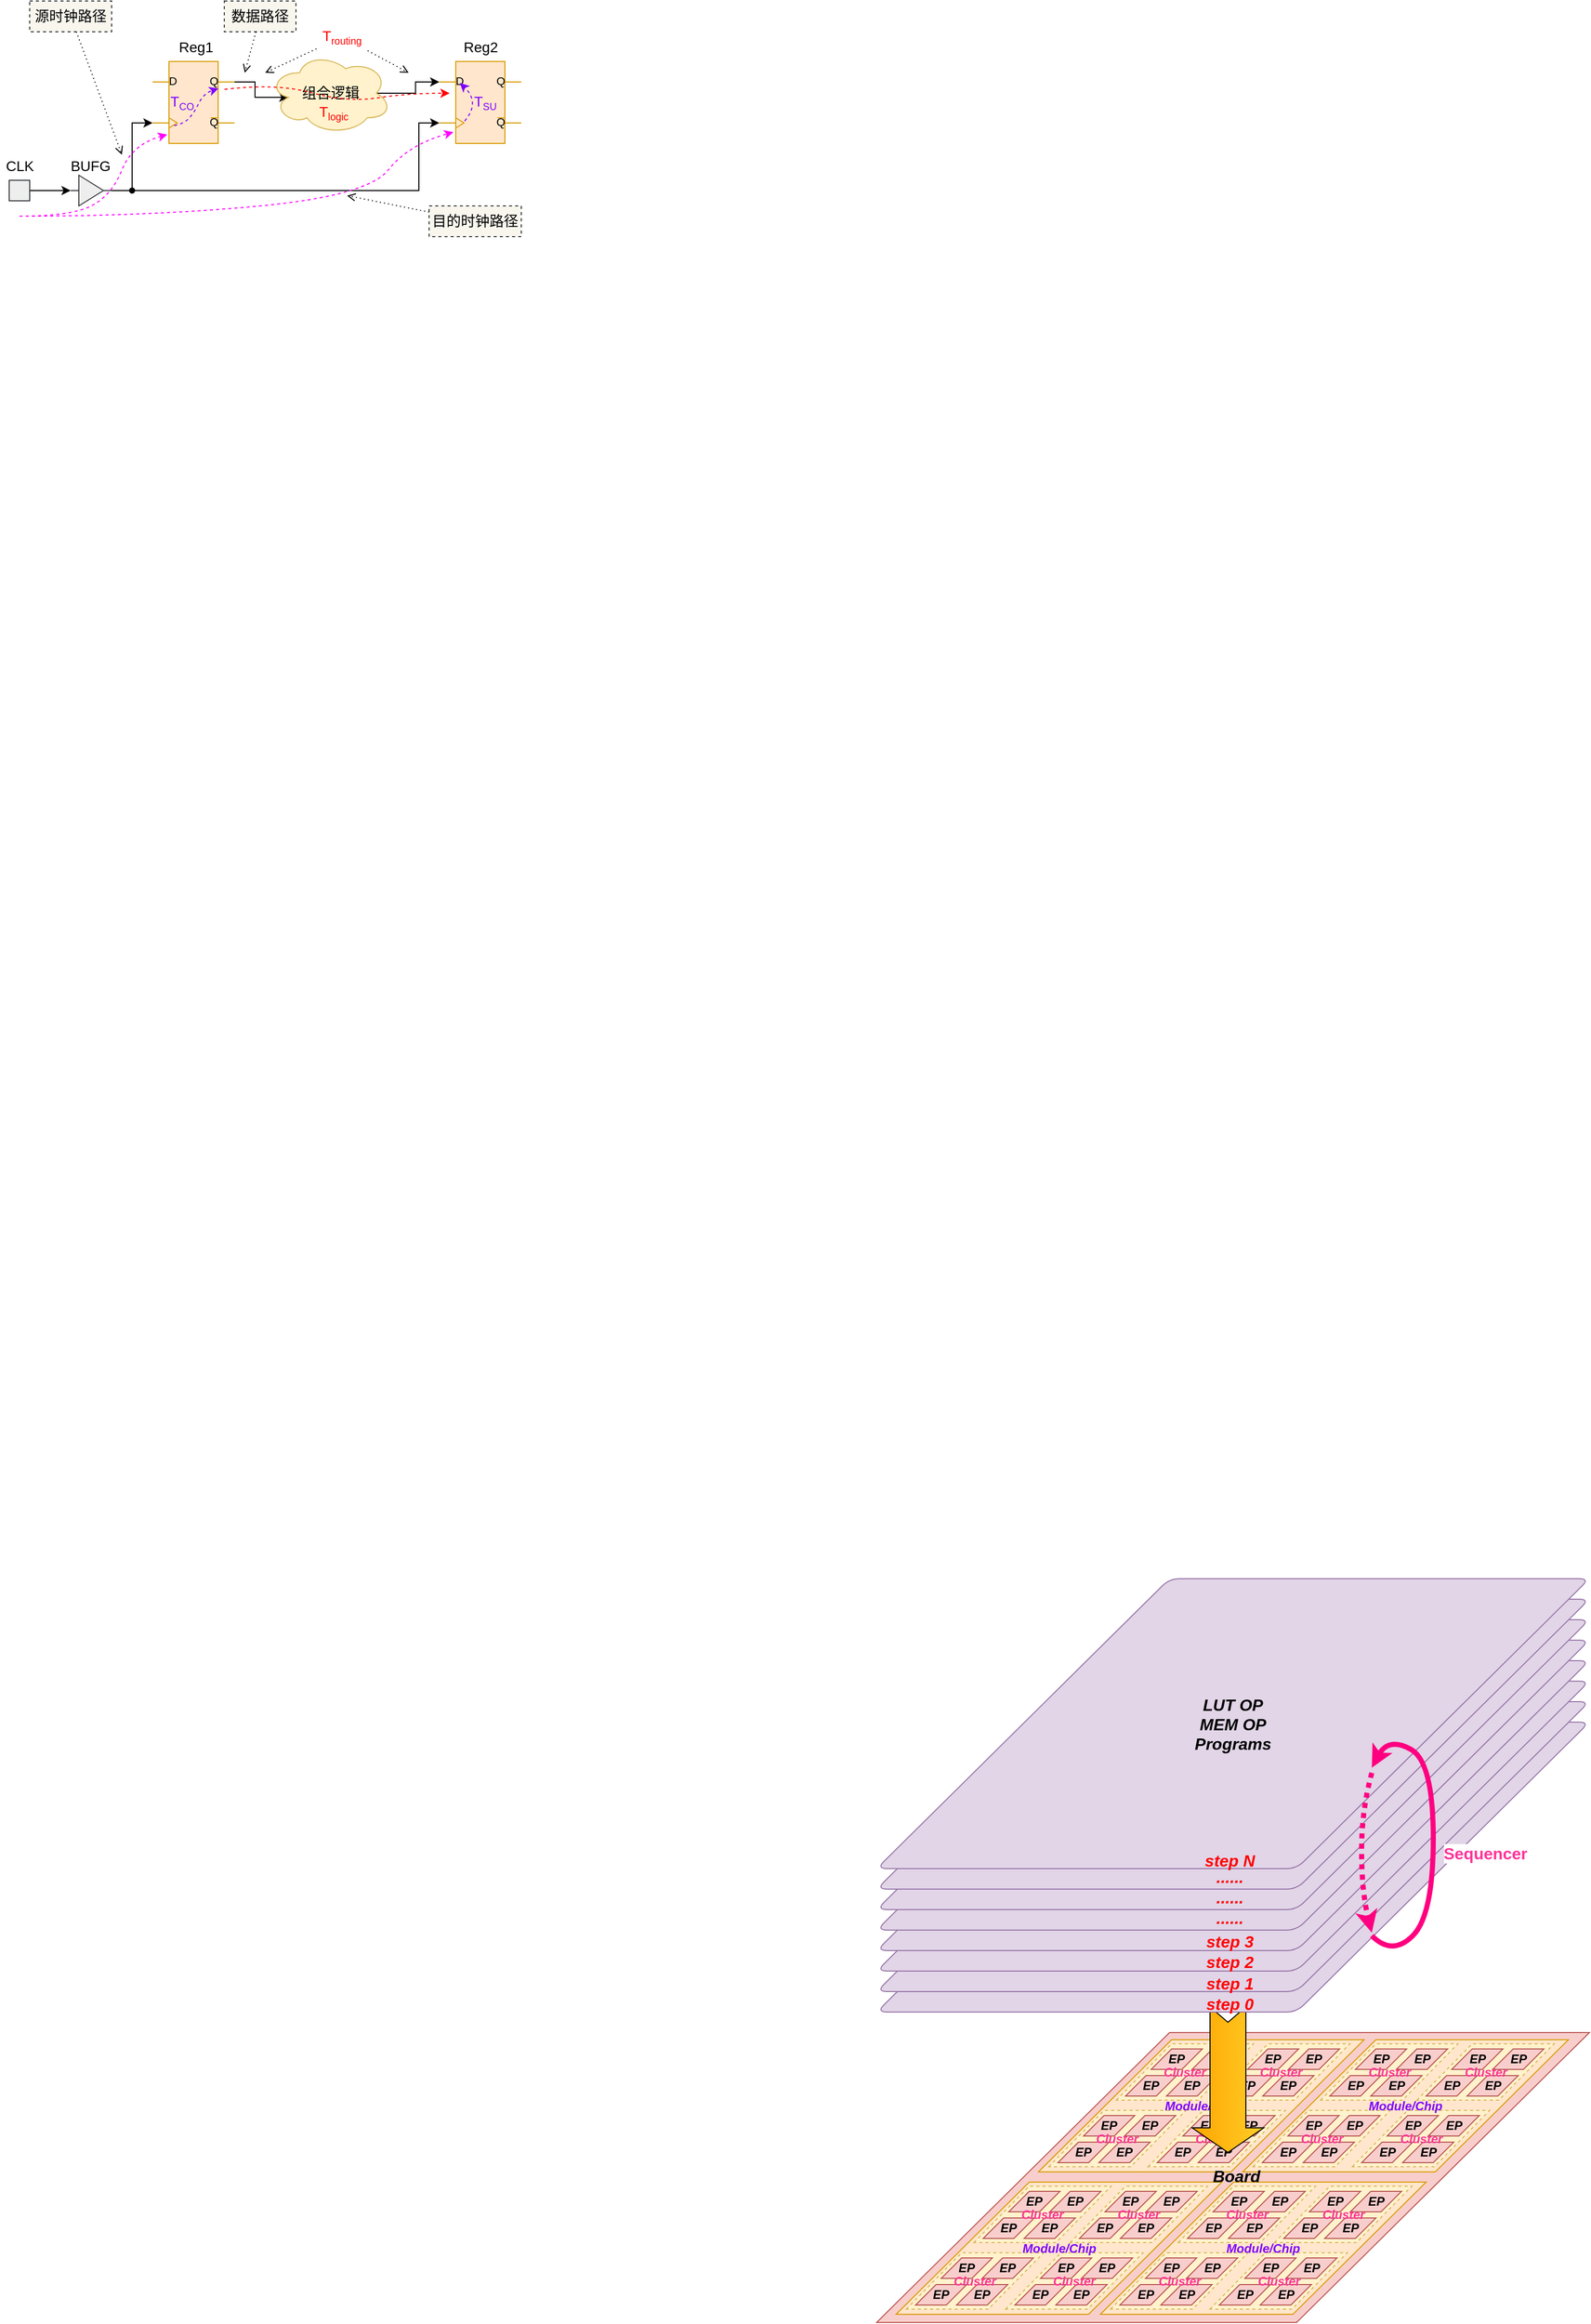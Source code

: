 <mxfile version="26.0.4">
  <diagram name="第 1 页" id="NdwO-PjVr4u8dc_HQCVw">
    <mxGraphModel dx="2049" dy="1054" grid="1" gridSize="10" guides="1" tooltips="1" connect="1" arrows="1" fold="1" page="1" pageScale="1" pageWidth="827" pageHeight="1169" math="0" shadow="0">
      <root>
        <mxCell id="0" />
        <mxCell id="1" parent="0" />
        <mxCell id="xHx1Y8iEAs8C1QgyahWZ-1" style="edgeStyle=orthogonalEdgeStyle;rounded=0;orthogonalLoop=1;jettySize=auto;html=1;exitX=1;exitY=0.25;exitDx=0;exitDy=0;exitPerimeter=0;fontSize=18;fontColor=#FF00FF;endArrow=classic;endFill=1;entryX=0.16;entryY=0.55;entryDx=0;entryDy=0;entryPerimeter=0;" parent="1" source="xHx1Y8iEAs8C1QgyahWZ-2" target="xHx1Y8iEAs8C1QgyahWZ-9" edge="1">
          <mxGeometry relative="1" as="geometry">
            <mxPoint x="306.5" y="119" as="targetPoint" />
          </mxGeometry>
        </mxCell>
        <mxCell id="xHx1Y8iEAs8C1QgyahWZ-2" value="" style="verticalLabelPosition=bottom;shadow=0;dashed=0;align=center;html=1;verticalAlign=top;shape=mxgraph.electrical.logic_gates.d_type_flip-flop;rounded=0;glass=0;sketch=0;fontSize=18;fillColor=#ffe6cc;strokeColor=#d79b00;" parent="1" vertex="1">
          <mxGeometry x="193" y="89" width="80" height="80" as="geometry" />
        </mxCell>
        <mxCell id="xHx1Y8iEAs8C1QgyahWZ-3" value="" style="verticalLabelPosition=bottom;shadow=0;dashed=0;align=center;html=1;verticalAlign=top;shape=mxgraph.electrical.logic_gates.d_type_flip-flop;rounded=0;glass=0;sketch=0;fontSize=18;fillColor=#ffe6cc;strokeColor=#d79b00;" parent="1" vertex="1">
          <mxGeometry x="473" y="89" width="80" height="80" as="geometry" />
        </mxCell>
        <mxCell id="xHx1Y8iEAs8C1QgyahWZ-4" style="edgeStyle=orthogonalEdgeStyle;rounded=0;orthogonalLoop=1;jettySize=auto;html=1;exitDx=0;exitDy=0;entryX=0;entryY=0.75;entryDx=0;entryDy=0;entryPerimeter=0;fontSize=18;fontColor=#FF00FF;endArrow=classic;endFill=1;startArrow=none;" parent="1" source="xHx1Y8iEAs8C1QgyahWZ-11" target="xHx1Y8iEAs8C1QgyahWZ-2" edge="1">
          <mxGeometry relative="1" as="geometry" />
        </mxCell>
        <mxCell id="xHx1Y8iEAs8C1QgyahWZ-5" value="" style="verticalLabelPosition=bottom;shadow=0;dashed=0;align=center;html=1;verticalAlign=top;shape=mxgraph.electrical.logic_gates.buffer2;rounded=0;glass=0;sketch=0;fontSize=18;fillColor=#eeeeee;strokeColor=#36393d;" parent="1" vertex="1">
          <mxGeometry x="113" y="200" width="40" height="30" as="geometry" />
        </mxCell>
        <mxCell id="xHx1Y8iEAs8C1QgyahWZ-6" style="edgeStyle=orthogonalEdgeStyle;rounded=0;orthogonalLoop=1;jettySize=auto;html=1;entryX=0;entryY=0.5;entryDx=0;entryDy=0;fontSize=18;fontColor=#FF00FF;endArrow=classic;endFill=1;" parent="1" source="xHx1Y8iEAs8C1QgyahWZ-7" target="xHx1Y8iEAs8C1QgyahWZ-5" edge="1">
          <mxGeometry relative="1" as="geometry" />
        </mxCell>
        <mxCell id="xHx1Y8iEAs8C1QgyahWZ-7" value="" style="verticalLabelPosition=bottom;verticalAlign=top;html=1;shape=mxgraph.basic.rect;fillColor2=none;strokeWidth=1;size=20;indent=5;rounded=0;shadow=0;glass=0;sketch=0;fontSize=18;fillColor=#eeeeee;strokeColor=#36393d;" parent="1" vertex="1">
          <mxGeometry x="53" y="205" width="20" height="20" as="geometry" />
        </mxCell>
        <mxCell id="xHx1Y8iEAs8C1QgyahWZ-8" style="edgeStyle=orthogonalEdgeStyle;rounded=0;orthogonalLoop=1;jettySize=auto;html=1;entryX=0;entryY=0.25;entryDx=0;entryDy=0;entryPerimeter=0;fontSize=18;fontColor=#FF00FF;endArrow=classic;endFill=1;exitX=0.875;exitY=0.5;exitDx=0;exitDy=0;exitPerimeter=0;" parent="1" source="xHx1Y8iEAs8C1QgyahWZ-9" target="xHx1Y8iEAs8C1QgyahWZ-3" edge="1">
          <mxGeometry relative="1" as="geometry">
            <mxPoint x="413" y="119" as="sourcePoint" />
          </mxGeometry>
        </mxCell>
        <mxCell id="xHx1Y8iEAs8C1QgyahWZ-9" value="组合逻辑" style="ellipse;shape=cloud;whiteSpace=wrap;html=1;rounded=0;shadow=0;glass=0;sketch=0;fontSize=14;fillColor=#fff2cc;strokeColor=#d6b656;" parent="1" vertex="1">
          <mxGeometry x="306.5" y="80" width="120" height="80" as="geometry" />
        </mxCell>
        <mxCell id="xHx1Y8iEAs8C1QgyahWZ-10" style="edgeStyle=orthogonalEdgeStyle;rounded=0;orthogonalLoop=1;jettySize=auto;html=1;entryX=0;entryY=0.75;entryDx=0;entryDy=0;entryPerimeter=0;fontSize=18;fontColor=#FF00FF;endArrow=classic;endFill=1;" parent="1" source="xHx1Y8iEAs8C1QgyahWZ-11" target="xHx1Y8iEAs8C1QgyahWZ-3" edge="1">
          <mxGeometry relative="1" as="geometry">
            <Array as="points">
              <mxPoint x="453" y="215" />
              <mxPoint x="453" y="149" />
            </Array>
          </mxGeometry>
        </mxCell>
        <mxCell id="xHx1Y8iEAs8C1QgyahWZ-11" value="" style="shape=waypoint;sketch=0;fillStyle=solid;size=6;pointerEvents=1;points=[];fillColor=none;resizable=0;rotatable=0;perimeter=centerPerimeter;snapToPoint=1;rounded=0;shadow=0;glass=0;fontSize=18;fontColor=#FF00FF;" parent="1" vertex="1">
          <mxGeometry x="153" y="195" width="40" height="40" as="geometry" />
        </mxCell>
        <mxCell id="xHx1Y8iEAs8C1QgyahWZ-12" value="" style="edgeStyle=orthogonalEdgeStyle;rounded=0;orthogonalLoop=1;jettySize=auto;html=1;exitX=1;exitY=0.5;exitDx=0;exitDy=0;entryDx=0;entryDy=0;entryPerimeter=0;fontSize=18;fontColor=#FF00FF;endArrow=none;endFill=1;" parent="1" source="xHx1Y8iEAs8C1QgyahWZ-5" target="xHx1Y8iEAs8C1QgyahWZ-11" edge="1">
          <mxGeometry relative="1" as="geometry">
            <mxPoint x="113" y="215" as="sourcePoint" />
            <mxPoint x="163" y="149" as="targetPoint" />
          </mxGeometry>
        </mxCell>
        <mxCell id="xHx1Y8iEAs8C1QgyahWZ-13" value="" style="curved=1;endArrow=classic;html=1;rounded=0;fontSize=18;fontColor=#FF00FF;entryX=0.179;entryY=0.892;entryDx=0;entryDy=0;entryPerimeter=0;dashed=1;strokeColor=#FF00FF;" parent="1" target="xHx1Y8iEAs8C1QgyahWZ-2" edge="1">
          <mxGeometry width="50" height="50" relative="1" as="geometry">
            <mxPoint x="63" y="240" as="sourcePoint" />
            <mxPoint x="183" y="140" as="targetPoint" />
            <Array as="points">
              <mxPoint x="113" y="240" />
              <mxPoint x="153" y="220" />
              <mxPoint x="173" y="170" />
            </Array>
          </mxGeometry>
        </mxCell>
        <mxCell id="xHx1Y8iEAs8C1QgyahWZ-14" value="Reg1" style="text;strokeColor=none;fillColor=none;html=1;fontSize=14;fontStyle=0;verticalAlign=middle;align=center;rounded=0;shadow=0;glass=0;sketch=0;fontColor=#000000;" parent="1" vertex="1">
          <mxGeometry x="207" y="60" width="56" height="29" as="geometry" />
        </mxCell>
        <mxCell id="xHx1Y8iEAs8C1QgyahWZ-15" value="Reg2" style="text;strokeColor=none;fillColor=none;html=1;fontSize=14;fontStyle=0;verticalAlign=middle;align=center;rounded=0;shadow=0;glass=0;sketch=0;fontColor=#000000;" parent="1" vertex="1">
          <mxGeometry x="485" y="60" width="56" height="29" as="geometry" />
        </mxCell>
        <mxCell id="xHx1Y8iEAs8C1QgyahWZ-16" value="" style="curved=1;endArrow=classic;html=1;rounded=0;fontSize=18;fontColor=#FF00FF;dashed=1;strokeColor=#FF00FF;entryX=0.171;entryY=0.863;entryDx=0;entryDy=0;entryPerimeter=0;" parent="1" target="xHx1Y8iEAs8C1QgyahWZ-3" edge="1">
          <mxGeometry width="50" height="50" relative="1" as="geometry">
            <mxPoint x="63" y="240" as="sourcePoint" />
            <mxPoint x="463" y="160" as="targetPoint" />
            <Array as="points">
              <mxPoint x="193" y="240" />
              <mxPoint x="403" y="220" />
              <mxPoint x="443" y="170" />
            </Array>
          </mxGeometry>
        </mxCell>
        <mxCell id="xHx1Y8iEAs8C1QgyahWZ-17" value="CLK" style="text;strokeColor=none;fillColor=none;html=1;fontSize=14;fontStyle=0;verticalAlign=middle;align=center;rounded=0;shadow=0;glass=0;sketch=0;fontColor=#000000;" parent="1" vertex="1">
          <mxGeometry x="44" y="176" width="38" height="29" as="geometry" />
        </mxCell>
        <mxCell id="xHx1Y8iEAs8C1QgyahWZ-18" value="BUFG" style="text;strokeColor=none;fillColor=none;html=1;fontSize=14;fontStyle=0;verticalAlign=middle;align=center;rounded=0;shadow=0;glass=0;sketch=0;fontColor=#000000;" parent="1" vertex="1">
          <mxGeometry x="113" y="176" width="38" height="29" as="geometry" />
        </mxCell>
        <mxCell id="xHx1Y8iEAs8C1QgyahWZ-19" value="" style="curved=1;endArrow=classic;html=1;rounded=0;fontSize=18;fontColor=#7F00FF;entryX=0.179;entryY=0.892;entryDx=0;entryDy=0;entryPerimeter=0;dashed=1;strokeColor=#7F00FF;exitX=0.263;exitY=0.783;exitDx=0;exitDy=0;exitPerimeter=0;" parent="1" source="xHx1Y8iEAs8C1QgyahWZ-2" edge="1">
          <mxGeometry width="50" height="50" relative="1" as="geometry">
            <mxPoint x="113" y="195" as="sourcePoint" />
            <mxPoint x="257.32" y="115.36" as="targetPoint" />
            <Array as="points">
              <mxPoint x="223" y="150" />
              <mxPoint x="233" y="140" />
              <mxPoint x="243" y="120" />
            </Array>
          </mxGeometry>
        </mxCell>
        <mxCell id="xHx1Y8iEAs8C1QgyahWZ-20" value="" style="curved=1;endArrow=classic;html=1;rounded=0;fontSize=18;fontColor=#7F00FF;dashed=1;strokeColor=#7F00FF;exitX=0.263;exitY=0.783;exitDx=0;exitDy=0;exitPerimeter=0;entryX=0.25;entryY=0.262;entryDx=0;entryDy=0;entryPerimeter=0;" parent="1" target="xHx1Y8iEAs8C1QgyahWZ-3" edge="1">
          <mxGeometry width="50" height="50" relative="1" as="geometry">
            <mxPoint x="497.72" y="147.14" as="sourcePoint" />
            <mxPoint x="541.0" y="110.86" as="targetPoint" />
            <Array as="points">
              <mxPoint x="513" y="129" />
            </Array>
          </mxGeometry>
        </mxCell>
        <mxCell id="xHx1Y8iEAs8C1QgyahWZ-21" value="T&lt;span style=&quot;font-size: 11.667px;&quot;&gt;&lt;sub&gt;SU&lt;/sub&gt;&lt;/span&gt;" style="text;html=1;strokeColor=none;fillColor=none;align=center;verticalAlign=middle;whiteSpace=wrap;rounded=0;shadow=0;glass=0;sketch=0;fontSize=14;fontColor=#7F00FF;" parent="1" vertex="1">
          <mxGeometry x="503" y="114" width="30" height="30" as="geometry" />
        </mxCell>
        <mxCell id="xHx1Y8iEAs8C1QgyahWZ-22" value="T&lt;span style=&quot;font-size: 11.667px;&quot;&gt;&lt;sub&gt;CO&lt;/sub&gt;&lt;/span&gt;" style="text;html=1;strokeColor=none;fillColor=none;align=center;verticalAlign=middle;whiteSpace=wrap;rounded=0;shadow=0;glass=0;sketch=0;fontSize=14;fontColor=#7F00FF;" parent="1" vertex="1">
          <mxGeometry x="207" y="114" width="30" height="30" as="geometry" />
        </mxCell>
        <mxCell id="xHx1Y8iEAs8C1QgyahWZ-23" value="T&lt;span style=&quot;font-size: 11.667px;&quot;&gt;&lt;sub&gt;routing&lt;/sub&gt;&lt;/span&gt;" style="text;html=1;strokeColor=none;fillColor=none;align=center;verticalAlign=middle;whiteSpace=wrap;rounded=0;shadow=0;glass=0;sketch=0;fontSize=14;fontColor=#FF0000;" parent="1" vertex="1">
          <mxGeometry x="353" y="50" width="50" height="30" as="geometry" />
        </mxCell>
        <mxCell id="xHx1Y8iEAs8C1QgyahWZ-24" value="" style="curved=1;endArrow=classic;html=1;rounded=0;fontSize=18;fontColor=#7F00FF;dashed=1;strokeColor=#FF0000;exitX=0.263;exitY=0.783;exitDx=0;exitDy=0;exitPerimeter=0;" parent="1" edge="1">
          <mxGeometry width="50" height="50" relative="1" as="geometry">
            <mxPoint x="263.22" y="116.28" as="sourcePoint" />
            <mxPoint x="483" y="120" as="targetPoint" />
            <Array as="points">
              <mxPoint x="313" y="110" />
              <mxPoint x="383" y="129" />
              <mxPoint x="443" y="120" />
            </Array>
          </mxGeometry>
        </mxCell>
        <mxCell id="xHx1Y8iEAs8C1QgyahWZ-25" value="T&lt;span style=&quot;font-size: 11.667px;&quot;&gt;&lt;sub&gt;logic&lt;/sub&gt;&lt;/span&gt;" style="text;html=1;strokeColor=none;fillColor=none;align=center;verticalAlign=middle;whiteSpace=wrap;rounded=0;shadow=0;glass=0;sketch=0;fontSize=14;fontColor=#FF0000;" parent="1" vertex="1">
          <mxGeometry x="350" y="124" width="40" height="30" as="geometry" />
        </mxCell>
        <mxCell id="xHx1Y8iEAs8C1QgyahWZ-26" value="" style="endArrow=open;dashed=1;html=1;dashPattern=1 3;strokeWidth=1;rounded=0;strokeColor=#000000;fontSize=14;fontColor=#FF0000;endFill=0;" parent="1" source="xHx1Y8iEAs8C1QgyahWZ-23" edge="1">
          <mxGeometry width="50" height="50" relative="1" as="geometry">
            <mxPoint x="343" y="70" as="sourcePoint" />
            <mxPoint x="303" y="100" as="targetPoint" />
          </mxGeometry>
        </mxCell>
        <mxCell id="xHx1Y8iEAs8C1QgyahWZ-27" value="" style="endArrow=open;dashed=1;html=1;dashPattern=1 3;strokeWidth=1;rounded=0;strokeColor=#000000;fontSize=14;fontColor=#FF0000;endFill=0;" parent="1" source="xHx1Y8iEAs8C1QgyahWZ-23" edge="1">
          <mxGeometry width="50" height="50" relative="1" as="geometry">
            <mxPoint x="353" y="88.462" as="sourcePoint" />
            <mxPoint x="443" y="100" as="targetPoint" />
          </mxGeometry>
        </mxCell>
        <mxCell id="xHx1Y8iEAs8C1QgyahWZ-28" value="源时钟路径" style="text;html=1;strokeColor=#36393d;fillColor=#f9f7ed;align=center;verticalAlign=middle;whiteSpace=wrap;rounded=0;shadow=0;glass=0;sketch=0;fontSize=14;dashed=1;" parent="1" vertex="1">
          <mxGeometry x="73" y="30" width="80" height="30" as="geometry" />
        </mxCell>
        <mxCell id="xHx1Y8iEAs8C1QgyahWZ-29" value="" style="endArrow=open;dashed=1;html=1;dashPattern=1 3;strokeWidth=1;rounded=0;strokeColor=#000000;fontSize=14;fontColor=#FF0000;endFill=0;" parent="1" source="xHx1Y8iEAs8C1QgyahWZ-28" edge="1">
          <mxGeometry width="50" height="50" relative="1" as="geometry">
            <mxPoint x="363" y="86.667" as="sourcePoint" />
            <mxPoint x="163" y="180" as="targetPoint" />
          </mxGeometry>
        </mxCell>
        <mxCell id="xHx1Y8iEAs8C1QgyahWZ-30" value="目的时钟路径" style="text;html=1;strokeColor=#36393d;fillColor=#f9f7ed;align=center;verticalAlign=middle;whiteSpace=wrap;rounded=0;shadow=0;glass=0;sketch=0;fontSize=14;dashed=1;" parent="1" vertex="1">
          <mxGeometry x="463" y="230" width="90" height="30" as="geometry" />
        </mxCell>
        <mxCell id="xHx1Y8iEAs8C1QgyahWZ-31" value="" style="endArrow=open;dashed=1;html=1;dashPattern=1 3;strokeWidth=1;rounded=0;strokeColor=#000000;fontSize=14;fontColor=#FF0000;endFill=0;" parent="1" source="xHx1Y8iEAs8C1QgyahWZ-30" edge="1">
          <mxGeometry width="50" height="50" relative="1" as="geometry">
            <mxPoint x="128.556" y="70" as="sourcePoint" />
            <mxPoint x="383" y="220" as="targetPoint" />
          </mxGeometry>
        </mxCell>
        <mxCell id="xHx1Y8iEAs8C1QgyahWZ-32" value="数据路径" style="text;html=1;strokeColor=#36393d;fillColor=#f9f7ed;align=center;verticalAlign=middle;whiteSpace=wrap;rounded=0;shadow=0;glass=0;sketch=0;fontSize=14;dashed=1;" parent="1" vertex="1">
          <mxGeometry x="263" y="30" width="70" height="30" as="geometry" />
        </mxCell>
        <mxCell id="xHx1Y8iEAs8C1QgyahWZ-33" value="" style="endArrow=open;dashed=1;html=1;dashPattern=1 3;strokeWidth=1;rounded=0;strokeColor=#000000;fontSize=14;fontColor=#FF0000;endFill=0;" parent="1" source="xHx1Y8iEAs8C1QgyahWZ-32" edge="1">
          <mxGeometry width="50" height="50" relative="1" as="geometry">
            <mxPoint x="28.556" y="-140" as="sourcePoint" />
            <mxPoint x="283" y="100" as="targetPoint" />
          </mxGeometry>
        </mxCell>
        <mxCell id="kl7D4zKRjQgSg6mhriq4-1" value="" style="shape=parallelogram;perimeter=parallelogramPerimeter;whiteSpace=wrap;html=1;fixedSize=1;rounded=0;shadow=0;glass=0;sketch=0;strokeColor=#b85450;fontSize=12;fillColor=#f8cecc;size=286;fontStyle=3" vertex="1" parent="1">
          <mxGeometry x="900" y="2013" width="696" height="283" as="geometry" />
        </mxCell>
        <mxCell id="kl7D4zKRjQgSg6mhriq4-2" value="" style="shape=parallelogram;perimeter=parallelogramPerimeter;whiteSpace=wrap;html=1;fixedSize=1;rounded=0;shadow=0;glass=0;sketch=0;strokeColor=#d79b00;fontSize=12;fillColor=#ffe6cc;size=130.0;fontStyle=3" vertex="1" parent="1">
          <mxGeometry x="1058" y="2020" width="318" height="129" as="geometry" />
        </mxCell>
        <mxCell id="kl7D4zKRjQgSg6mhriq4-3" value="" style="shape=parallelogram;perimeter=parallelogramPerimeter;whiteSpace=wrap;html=1;fixedSize=1;rounded=0;shadow=0;glass=0;sketch=0;strokeColor=#d6b656;fontSize=12;fillColor=#fff2cc;size=54;fontStyle=3;dashed=1;" vertex="1" parent="1">
          <mxGeometry x="1134" y="2024" width="134" height="55" as="geometry" />
        </mxCell>
        <mxCell id="kl7D4zKRjQgSg6mhriq4-4" value="EP" style="shape=parallelogram;perimeter=parallelogramPerimeter;whiteSpace=wrap;html=1;fixedSize=1;rounded=0;shadow=0;glass=0;sketch=0;strokeColor=#b85450;fontSize=12;fillColor=#f8cecc;size=20;fontStyle=3" vertex="1" parent="1">
          <mxGeometry x="1168" y="2029" width="50" height="20" as="geometry" />
        </mxCell>
        <mxCell id="kl7D4zKRjQgSg6mhriq4-5" value="EP" style="shape=parallelogram;perimeter=parallelogramPerimeter;whiteSpace=wrap;html=1;fixedSize=1;rounded=0;shadow=0;glass=0;sketch=0;strokeColor=#b85450;fontSize=12;fillColor=#f8cecc;size=20;fontStyle=3" vertex="1" parent="1">
          <mxGeometry x="1208" y="2029" width="50" height="20" as="geometry" />
        </mxCell>
        <mxCell id="kl7D4zKRjQgSg6mhriq4-6" value="EP" style="shape=parallelogram;perimeter=parallelogramPerimeter;whiteSpace=wrap;html=1;fixedSize=1;rounded=0;shadow=0;glass=0;sketch=0;strokeColor=#b85450;fontSize=12;fillColor=#f8cecc;size=20;fontStyle=3" vertex="1" parent="1">
          <mxGeometry x="1183" y="2055" width="50" height="20" as="geometry" />
        </mxCell>
        <mxCell id="kl7D4zKRjQgSg6mhriq4-7" value="EP" style="shape=parallelogram;perimeter=parallelogramPerimeter;whiteSpace=wrap;html=1;fixedSize=1;rounded=0;shadow=0;glass=0;sketch=0;strokeColor=#b85450;fontSize=12;fillColor=#f8cecc;size=20;fontStyle=3" vertex="1" parent="1">
          <mxGeometry x="1143" y="2055" width="50" height="20" as="geometry" />
        </mxCell>
        <mxCell id="kl7D4zKRjQgSg6mhriq4-8" value="Cluster" style="text;html=1;strokeColor=none;fillColor=none;align=center;verticalAlign=middle;whiteSpace=wrap;rounded=0;shadow=0;glass=0;sketch=0;fontSize=12;fontColor=#FF3399;fontStyle=3" vertex="1" parent="1">
          <mxGeometry x="1171" y="2036.5" width="60" height="30" as="geometry" />
        </mxCell>
        <mxCell id="kl7D4zKRjQgSg6mhriq4-9" value="" style="shape=parallelogram;perimeter=parallelogramPerimeter;whiteSpace=wrap;html=1;fixedSize=1;rounded=0;shadow=0;glass=0;sketch=0;strokeColor=#d6b656;fontSize=12;fillColor=#fff2cc;size=54;fontStyle=3;dashed=1;" vertex="1" parent="1">
          <mxGeometry x="1228" y="2024" width="134" height="55" as="geometry" />
        </mxCell>
        <mxCell id="kl7D4zKRjQgSg6mhriq4-10" value="EP" style="shape=parallelogram;perimeter=parallelogramPerimeter;whiteSpace=wrap;html=1;fixedSize=1;rounded=0;shadow=0;glass=0;sketch=0;strokeColor=#b85450;fontSize=12;fillColor=#f8cecc;size=20;fontStyle=3" vertex="1" parent="1">
          <mxGeometry x="1262" y="2029" width="50" height="20" as="geometry" />
        </mxCell>
        <mxCell id="kl7D4zKRjQgSg6mhriq4-11" value="EP" style="shape=parallelogram;perimeter=parallelogramPerimeter;whiteSpace=wrap;html=1;fixedSize=1;rounded=0;shadow=0;glass=0;sketch=0;strokeColor=#b85450;fontSize=12;fillColor=#f8cecc;size=20;fontStyle=3" vertex="1" parent="1">
          <mxGeometry x="1302" y="2029" width="50" height="20" as="geometry" />
        </mxCell>
        <mxCell id="kl7D4zKRjQgSg6mhriq4-12" value="EP" style="shape=parallelogram;perimeter=parallelogramPerimeter;whiteSpace=wrap;html=1;fixedSize=1;rounded=0;shadow=0;glass=0;sketch=0;strokeColor=#b85450;fontSize=12;fillColor=#f8cecc;size=20;fontStyle=3" vertex="1" parent="1">
          <mxGeometry x="1277" y="2055" width="50" height="20" as="geometry" />
        </mxCell>
        <mxCell id="kl7D4zKRjQgSg6mhriq4-13" value="EP" style="shape=parallelogram;perimeter=parallelogramPerimeter;whiteSpace=wrap;html=1;fixedSize=1;rounded=0;shadow=0;glass=0;sketch=0;strokeColor=#b85450;fontSize=12;fillColor=#f8cecc;size=20;fontStyle=3" vertex="1" parent="1">
          <mxGeometry x="1237" y="2055" width="50" height="20" as="geometry" />
        </mxCell>
        <mxCell id="kl7D4zKRjQgSg6mhriq4-14" value="Cluster" style="text;html=1;strokeColor=none;fillColor=none;align=center;verticalAlign=middle;whiteSpace=wrap;rounded=0;shadow=0;glass=0;sketch=0;fontSize=12;fontColor=#FF3399;fontStyle=3" vertex="1" parent="1">
          <mxGeometry x="1265" y="2036.5" width="60" height="30" as="geometry" />
        </mxCell>
        <mxCell id="kl7D4zKRjQgSg6mhriq4-15" value="" style="shape=parallelogram;perimeter=parallelogramPerimeter;whiteSpace=wrap;html=1;fixedSize=1;rounded=0;shadow=0;glass=0;sketch=0;strokeColor=#d6b656;fontSize=12;fillColor=#fff2cc;size=54;fontStyle=3;dashed=1;" vertex="1" parent="1">
          <mxGeometry x="1068" y="2089" width="134" height="55" as="geometry" />
        </mxCell>
        <mxCell id="kl7D4zKRjQgSg6mhriq4-16" value="EP" style="shape=parallelogram;perimeter=parallelogramPerimeter;whiteSpace=wrap;html=1;fixedSize=1;rounded=0;shadow=0;glass=0;sketch=0;strokeColor=#b85450;fontSize=12;fillColor=#f8cecc;size=20;fontStyle=3" vertex="1" parent="1">
          <mxGeometry x="1102" y="2094" width="50" height="20" as="geometry" />
        </mxCell>
        <mxCell id="kl7D4zKRjQgSg6mhriq4-17" value="EP" style="shape=parallelogram;perimeter=parallelogramPerimeter;whiteSpace=wrap;html=1;fixedSize=1;rounded=0;shadow=0;glass=0;sketch=0;strokeColor=#b85450;fontSize=12;fillColor=#f8cecc;size=20;fontStyle=3" vertex="1" parent="1">
          <mxGeometry x="1142" y="2094" width="50" height="20" as="geometry" />
        </mxCell>
        <mxCell id="kl7D4zKRjQgSg6mhriq4-18" value="EP" style="shape=parallelogram;perimeter=parallelogramPerimeter;whiteSpace=wrap;html=1;fixedSize=1;rounded=0;shadow=0;glass=0;sketch=0;strokeColor=#b85450;fontSize=12;fillColor=#f8cecc;size=20;fontStyle=3" vertex="1" parent="1">
          <mxGeometry x="1117" y="2120" width="50" height="20" as="geometry" />
        </mxCell>
        <mxCell id="kl7D4zKRjQgSg6mhriq4-19" value="EP" style="shape=parallelogram;perimeter=parallelogramPerimeter;whiteSpace=wrap;html=1;fixedSize=1;rounded=0;shadow=0;glass=0;sketch=0;strokeColor=#b85450;fontSize=12;fillColor=#f8cecc;size=20;fontStyle=3" vertex="1" parent="1">
          <mxGeometry x="1077" y="2120" width="50" height="20" as="geometry" />
        </mxCell>
        <mxCell id="kl7D4zKRjQgSg6mhriq4-20" value="Cluster" style="text;html=1;strokeColor=none;fillColor=none;align=center;verticalAlign=middle;whiteSpace=wrap;rounded=0;shadow=0;glass=0;sketch=0;fontSize=12;fontColor=#FF3399;fontStyle=3" vertex="1" parent="1">
          <mxGeometry x="1105" y="2101.5" width="60" height="30" as="geometry" />
        </mxCell>
        <mxCell id="kl7D4zKRjQgSg6mhriq4-21" value="" style="shape=parallelogram;perimeter=parallelogramPerimeter;whiteSpace=wrap;html=1;fixedSize=1;rounded=0;shadow=0;glass=0;sketch=0;strokeColor=#d6b656;fontSize=12;fillColor=#fff2cc;size=54;fontStyle=3;dashed=1;" vertex="1" parent="1">
          <mxGeometry x="1165" y="2089" width="134" height="55" as="geometry" />
        </mxCell>
        <mxCell id="kl7D4zKRjQgSg6mhriq4-22" value="EP" style="shape=parallelogram;perimeter=parallelogramPerimeter;whiteSpace=wrap;html=1;fixedSize=1;rounded=0;shadow=0;glass=0;sketch=0;strokeColor=#b85450;fontSize=12;fillColor=#f8cecc;size=20;fontStyle=3" vertex="1" parent="1">
          <mxGeometry x="1199" y="2094" width="50" height="20" as="geometry" />
        </mxCell>
        <mxCell id="kl7D4zKRjQgSg6mhriq4-23" value="EP" style="shape=parallelogram;perimeter=parallelogramPerimeter;whiteSpace=wrap;html=1;fixedSize=1;rounded=0;shadow=0;glass=0;sketch=0;strokeColor=#b85450;fontSize=12;fillColor=#f8cecc;size=20;fontStyle=3" vertex="1" parent="1">
          <mxGeometry x="1239" y="2094" width="50" height="20" as="geometry" />
        </mxCell>
        <mxCell id="kl7D4zKRjQgSg6mhriq4-24" value="EP" style="shape=parallelogram;perimeter=parallelogramPerimeter;whiteSpace=wrap;html=1;fixedSize=1;rounded=0;shadow=0;glass=0;sketch=0;strokeColor=#b85450;fontSize=12;fillColor=#f8cecc;size=20;fontStyle=3" vertex="1" parent="1">
          <mxGeometry x="1214" y="2120" width="50" height="20" as="geometry" />
        </mxCell>
        <mxCell id="kl7D4zKRjQgSg6mhriq4-25" value="EP" style="shape=parallelogram;perimeter=parallelogramPerimeter;whiteSpace=wrap;html=1;fixedSize=1;rounded=0;shadow=0;glass=0;sketch=0;strokeColor=#b85450;fontSize=12;fillColor=#f8cecc;size=20;fontStyle=3" vertex="1" parent="1">
          <mxGeometry x="1174" y="2120" width="50" height="20" as="geometry" />
        </mxCell>
        <mxCell id="kl7D4zKRjQgSg6mhriq4-26" value="Cluster" style="text;html=1;strokeColor=none;fillColor=none;align=center;verticalAlign=middle;whiteSpace=wrap;rounded=0;shadow=0;glass=0;sketch=0;fontSize=12;fontColor=#FF3399;fontStyle=3" vertex="1" parent="1">
          <mxGeometry x="1202" y="2101.5" width="60" height="30" as="geometry" />
        </mxCell>
        <mxCell id="kl7D4zKRjQgSg6mhriq4-27" value="Module/Chip" style="text;html=1;strokeColor=none;fillColor=none;align=center;verticalAlign=middle;whiteSpace=wrap;rounded=0;shadow=0;glass=0;sketch=0;fontSize=12;fontColor=#7F00FF;fontStyle=3" vertex="1" parent="1">
          <mxGeometry x="1176.5" y="2069.5" width="81" height="30" as="geometry" />
        </mxCell>
        <mxCell id="kl7D4zKRjQgSg6mhriq4-28" value="" style="shape=parallelogram;perimeter=parallelogramPerimeter;whiteSpace=wrap;html=1;fixedSize=1;rounded=0;shadow=0;glass=0;sketch=0;strokeColor=#d79b00;fontSize=12;fillColor=#ffe6cc;size=130.0;fontStyle=3" vertex="1" parent="1">
          <mxGeometry x="1257.5" y="2020" width="318" height="129" as="geometry" />
        </mxCell>
        <mxCell id="kl7D4zKRjQgSg6mhriq4-29" value="" style="shape=parallelogram;perimeter=parallelogramPerimeter;whiteSpace=wrap;html=1;fixedSize=1;rounded=0;shadow=0;glass=0;sketch=0;strokeColor=#d6b656;fontSize=12;fillColor=#fff2cc;size=54;fontStyle=3;dashed=1;" vertex="1" parent="1">
          <mxGeometry x="1333.5" y="2024" width="134" height="55" as="geometry" />
        </mxCell>
        <mxCell id="kl7D4zKRjQgSg6mhriq4-30" value="EP" style="shape=parallelogram;perimeter=parallelogramPerimeter;whiteSpace=wrap;html=1;fixedSize=1;rounded=0;shadow=0;glass=0;sketch=0;strokeColor=#b85450;fontSize=12;fillColor=#f8cecc;size=20;fontStyle=3" vertex="1" parent="1">
          <mxGeometry x="1367.5" y="2029" width="50" height="20" as="geometry" />
        </mxCell>
        <mxCell id="kl7D4zKRjQgSg6mhriq4-31" value="EP" style="shape=parallelogram;perimeter=parallelogramPerimeter;whiteSpace=wrap;html=1;fixedSize=1;rounded=0;shadow=0;glass=0;sketch=0;strokeColor=#b85450;fontSize=12;fillColor=#f8cecc;size=20;fontStyle=3" vertex="1" parent="1">
          <mxGeometry x="1407.5" y="2029" width="50" height="20" as="geometry" />
        </mxCell>
        <mxCell id="kl7D4zKRjQgSg6mhriq4-32" value="EP" style="shape=parallelogram;perimeter=parallelogramPerimeter;whiteSpace=wrap;html=1;fixedSize=1;rounded=0;shadow=0;glass=0;sketch=0;strokeColor=#b85450;fontSize=12;fillColor=#f8cecc;size=20;fontStyle=3" vertex="1" parent="1">
          <mxGeometry x="1382.5" y="2055" width="50" height="20" as="geometry" />
        </mxCell>
        <mxCell id="kl7D4zKRjQgSg6mhriq4-33" value="EP" style="shape=parallelogram;perimeter=parallelogramPerimeter;whiteSpace=wrap;html=1;fixedSize=1;rounded=0;shadow=0;glass=0;sketch=0;strokeColor=#b85450;fontSize=12;fillColor=#f8cecc;size=20;fontStyle=3" vertex="1" parent="1">
          <mxGeometry x="1342.5" y="2055" width="50" height="20" as="geometry" />
        </mxCell>
        <mxCell id="kl7D4zKRjQgSg6mhriq4-34" value="Cluster" style="text;html=1;strokeColor=none;fillColor=none;align=center;verticalAlign=middle;whiteSpace=wrap;rounded=0;shadow=0;glass=0;sketch=0;fontSize=12;fontColor=#FF3399;fontStyle=3" vertex="1" parent="1">
          <mxGeometry x="1370.5" y="2036.5" width="60" height="30" as="geometry" />
        </mxCell>
        <mxCell id="kl7D4zKRjQgSg6mhriq4-35" value="" style="shape=parallelogram;perimeter=parallelogramPerimeter;whiteSpace=wrap;html=1;fixedSize=1;rounded=0;shadow=0;glass=0;sketch=0;strokeColor=#d6b656;fontSize=12;fillColor=#fff2cc;size=54;fontStyle=3;dashed=1;" vertex="1" parent="1">
          <mxGeometry x="1427.5" y="2024" width="134" height="55" as="geometry" />
        </mxCell>
        <mxCell id="kl7D4zKRjQgSg6mhriq4-36" value="EP" style="shape=parallelogram;perimeter=parallelogramPerimeter;whiteSpace=wrap;html=1;fixedSize=1;rounded=0;shadow=0;glass=0;sketch=0;strokeColor=#b85450;fontSize=12;fillColor=#f8cecc;size=20;fontStyle=3" vertex="1" parent="1">
          <mxGeometry x="1461.5" y="2029" width="50" height="20" as="geometry" />
        </mxCell>
        <mxCell id="kl7D4zKRjQgSg6mhriq4-37" value="EP" style="shape=parallelogram;perimeter=parallelogramPerimeter;whiteSpace=wrap;html=1;fixedSize=1;rounded=0;shadow=0;glass=0;sketch=0;strokeColor=#b85450;fontSize=12;fillColor=#f8cecc;size=20;fontStyle=3" vertex="1" parent="1">
          <mxGeometry x="1501.5" y="2029" width="50" height="20" as="geometry" />
        </mxCell>
        <mxCell id="kl7D4zKRjQgSg6mhriq4-38" value="EP" style="shape=parallelogram;perimeter=parallelogramPerimeter;whiteSpace=wrap;html=1;fixedSize=1;rounded=0;shadow=0;glass=0;sketch=0;strokeColor=#b85450;fontSize=12;fillColor=#f8cecc;size=20;fontStyle=3" vertex="1" parent="1">
          <mxGeometry x="1476.5" y="2055" width="50" height="20" as="geometry" />
        </mxCell>
        <mxCell id="kl7D4zKRjQgSg6mhriq4-39" value="EP" style="shape=parallelogram;perimeter=parallelogramPerimeter;whiteSpace=wrap;html=1;fixedSize=1;rounded=0;shadow=0;glass=0;sketch=0;strokeColor=#b85450;fontSize=12;fillColor=#f8cecc;size=20;fontStyle=3" vertex="1" parent="1">
          <mxGeometry x="1436.5" y="2055" width="50" height="20" as="geometry" />
        </mxCell>
        <mxCell id="kl7D4zKRjQgSg6mhriq4-40" value="Cluster" style="text;html=1;strokeColor=none;fillColor=none;align=center;verticalAlign=middle;whiteSpace=wrap;rounded=0;shadow=0;glass=0;sketch=0;fontSize=12;fontColor=#FF3399;fontStyle=3" vertex="1" parent="1">
          <mxGeometry x="1464.5" y="2036.5" width="60" height="30" as="geometry" />
        </mxCell>
        <mxCell id="kl7D4zKRjQgSg6mhriq4-41" value="" style="shape=parallelogram;perimeter=parallelogramPerimeter;whiteSpace=wrap;html=1;fixedSize=1;rounded=0;shadow=0;glass=0;sketch=0;strokeColor=#d6b656;fontSize=12;fillColor=#fff2cc;size=54;fontStyle=3;dashed=1;" vertex="1" parent="1">
          <mxGeometry x="1267.5" y="2089" width="134" height="55" as="geometry" />
        </mxCell>
        <mxCell id="kl7D4zKRjQgSg6mhriq4-42" value="EP" style="shape=parallelogram;perimeter=parallelogramPerimeter;whiteSpace=wrap;html=1;fixedSize=1;rounded=0;shadow=0;glass=0;sketch=0;strokeColor=#b85450;fontSize=12;fillColor=#f8cecc;size=20;fontStyle=3" vertex="1" parent="1">
          <mxGeometry x="1301.5" y="2094" width="50" height="20" as="geometry" />
        </mxCell>
        <mxCell id="kl7D4zKRjQgSg6mhriq4-43" value="EP" style="shape=parallelogram;perimeter=parallelogramPerimeter;whiteSpace=wrap;html=1;fixedSize=1;rounded=0;shadow=0;glass=0;sketch=0;strokeColor=#b85450;fontSize=12;fillColor=#f8cecc;size=20;fontStyle=3" vertex="1" parent="1">
          <mxGeometry x="1341.5" y="2094" width="50" height="20" as="geometry" />
        </mxCell>
        <mxCell id="kl7D4zKRjQgSg6mhriq4-44" value="EP" style="shape=parallelogram;perimeter=parallelogramPerimeter;whiteSpace=wrap;html=1;fixedSize=1;rounded=0;shadow=0;glass=0;sketch=0;strokeColor=#b85450;fontSize=12;fillColor=#f8cecc;size=20;fontStyle=3" vertex="1" parent="1">
          <mxGeometry x="1316.5" y="2120" width="50" height="20" as="geometry" />
        </mxCell>
        <mxCell id="kl7D4zKRjQgSg6mhriq4-45" value="EP" style="shape=parallelogram;perimeter=parallelogramPerimeter;whiteSpace=wrap;html=1;fixedSize=1;rounded=0;shadow=0;glass=0;sketch=0;strokeColor=#b85450;fontSize=12;fillColor=#f8cecc;size=20;fontStyle=3" vertex="1" parent="1">
          <mxGeometry x="1276.5" y="2120" width="50" height="20" as="geometry" />
        </mxCell>
        <mxCell id="kl7D4zKRjQgSg6mhriq4-46" value="Cluster" style="text;html=1;strokeColor=none;fillColor=none;align=center;verticalAlign=middle;whiteSpace=wrap;rounded=0;shadow=0;glass=0;sketch=0;fontSize=12;fontColor=#FF3399;fontStyle=3" vertex="1" parent="1">
          <mxGeometry x="1304.5" y="2101.5" width="60" height="30" as="geometry" />
        </mxCell>
        <mxCell id="kl7D4zKRjQgSg6mhriq4-47" value="" style="shape=parallelogram;perimeter=parallelogramPerimeter;whiteSpace=wrap;html=1;fixedSize=1;rounded=0;shadow=0;glass=0;sketch=0;strokeColor=#d6b656;fontSize=12;fillColor=#fff2cc;size=54;fontStyle=3;dashed=1;" vertex="1" parent="1">
          <mxGeometry x="1364.5" y="2089" width="134" height="55" as="geometry" />
        </mxCell>
        <mxCell id="kl7D4zKRjQgSg6mhriq4-48" value="EP" style="shape=parallelogram;perimeter=parallelogramPerimeter;whiteSpace=wrap;html=1;fixedSize=1;rounded=0;shadow=0;glass=0;sketch=0;strokeColor=#b85450;fontSize=12;fillColor=#f8cecc;size=20;fontStyle=3" vertex="1" parent="1">
          <mxGeometry x="1398.5" y="2094" width="50" height="20" as="geometry" />
        </mxCell>
        <mxCell id="kl7D4zKRjQgSg6mhriq4-49" value="EP" style="shape=parallelogram;perimeter=parallelogramPerimeter;whiteSpace=wrap;html=1;fixedSize=1;rounded=0;shadow=0;glass=0;sketch=0;strokeColor=#b85450;fontSize=12;fillColor=#f8cecc;size=20;fontStyle=3" vertex="1" parent="1">
          <mxGeometry x="1438.5" y="2094" width="50" height="20" as="geometry" />
        </mxCell>
        <mxCell id="kl7D4zKRjQgSg6mhriq4-50" value="EP" style="shape=parallelogram;perimeter=parallelogramPerimeter;whiteSpace=wrap;html=1;fixedSize=1;rounded=0;shadow=0;glass=0;sketch=0;strokeColor=#b85450;fontSize=12;fillColor=#f8cecc;size=20;fontStyle=3" vertex="1" parent="1">
          <mxGeometry x="1413.5" y="2120" width="50" height="20" as="geometry" />
        </mxCell>
        <mxCell id="kl7D4zKRjQgSg6mhriq4-51" value="EP" style="shape=parallelogram;perimeter=parallelogramPerimeter;whiteSpace=wrap;html=1;fixedSize=1;rounded=0;shadow=0;glass=0;sketch=0;strokeColor=#b85450;fontSize=12;fillColor=#f8cecc;size=20;fontStyle=3" vertex="1" parent="1">
          <mxGeometry x="1373.5" y="2120" width="50" height="20" as="geometry" />
        </mxCell>
        <mxCell id="kl7D4zKRjQgSg6mhriq4-52" value="Cluster" style="text;html=1;strokeColor=none;fillColor=none;align=center;verticalAlign=middle;whiteSpace=wrap;rounded=0;shadow=0;glass=0;sketch=0;fontSize=12;fontColor=#FF3399;fontStyle=3" vertex="1" parent="1">
          <mxGeometry x="1401.5" y="2101.5" width="60" height="30" as="geometry" />
        </mxCell>
        <mxCell id="kl7D4zKRjQgSg6mhriq4-53" value="Module/Chip" style="text;html=1;strokeColor=none;fillColor=none;align=center;verticalAlign=middle;whiteSpace=wrap;rounded=0;shadow=0;glass=0;sketch=0;fontSize=12;fontColor=#7F00FF;fontStyle=3" vertex="1" parent="1">
          <mxGeometry x="1376" y="2069.5" width="81" height="30" as="geometry" />
        </mxCell>
        <mxCell id="kl7D4zKRjQgSg6mhriq4-54" value="" style="shape=parallelogram;perimeter=parallelogramPerimeter;whiteSpace=wrap;html=1;fixedSize=1;rounded=0;shadow=0;glass=0;sketch=0;strokeColor=#d79b00;fontSize=12;fillColor=#ffe6cc;size=130.0;fontStyle=3" vertex="1" parent="1">
          <mxGeometry x="919" y="2159" width="318" height="129" as="geometry" />
        </mxCell>
        <mxCell id="kl7D4zKRjQgSg6mhriq4-55" value="" style="shape=parallelogram;perimeter=parallelogramPerimeter;whiteSpace=wrap;html=1;fixedSize=1;rounded=0;shadow=0;glass=0;sketch=0;strokeColor=#d6b656;fontSize=12;fillColor=#fff2cc;size=54;fontStyle=3;dashed=1;" vertex="1" parent="1">
          <mxGeometry x="995" y="2163" width="134" height="55" as="geometry" />
        </mxCell>
        <mxCell id="kl7D4zKRjQgSg6mhriq4-56" value="EP" style="shape=parallelogram;perimeter=parallelogramPerimeter;whiteSpace=wrap;html=1;fixedSize=1;rounded=0;shadow=0;glass=0;sketch=0;strokeColor=#b85450;fontSize=12;fillColor=#f8cecc;size=20;fontStyle=3" vertex="1" parent="1">
          <mxGeometry x="1029" y="2168" width="50" height="20" as="geometry" />
        </mxCell>
        <mxCell id="kl7D4zKRjQgSg6mhriq4-57" value="EP" style="shape=parallelogram;perimeter=parallelogramPerimeter;whiteSpace=wrap;html=1;fixedSize=1;rounded=0;shadow=0;glass=0;sketch=0;strokeColor=#b85450;fontSize=12;fillColor=#f8cecc;size=20;fontStyle=3" vertex="1" parent="1">
          <mxGeometry x="1069" y="2168" width="50" height="20" as="geometry" />
        </mxCell>
        <mxCell id="kl7D4zKRjQgSg6mhriq4-58" value="EP" style="shape=parallelogram;perimeter=parallelogramPerimeter;whiteSpace=wrap;html=1;fixedSize=1;rounded=0;shadow=0;glass=0;sketch=0;strokeColor=#b85450;fontSize=12;fillColor=#f8cecc;size=20;fontStyle=3" vertex="1" parent="1">
          <mxGeometry x="1044" y="2194" width="50" height="20" as="geometry" />
        </mxCell>
        <mxCell id="kl7D4zKRjQgSg6mhriq4-59" value="EP" style="shape=parallelogram;perimeter=parallelogramPerimeter;whiteSpace=wrap;html=1;fixedSize=1;rounded=0;shadow=0;glass=0;sketch=0;strokeColor=#b85450;fontSize=12;fillColor=#f8cecc;size=20;fontStyle=3" vertex="1" parent="1">
          <mxGeometry x="1004" y="2194" width="50" height="20" as="geometry" />
        </mxCell>
        <mxCell id="kl7D4zKRjQgSg6mhriq4-60" value="Cluster" style="text;html=1;strokeColor=none;fillColor=none;align=center;verticalAlign=middle;whiteSpace=wrap;rounded=0;shadow=0;glass=0;sketch=0;fontSize=12;fontColor=#FF3399;fontStyle=3" vertex="1" parent="1">
          <mxGeometry x="1032" y="2175.5" width="60" height="30" as="geometry" />
        </mxCell>
        <mxCell id="kl7D4zKRjQgSg6mhriq4-61" value="" style="shape=parallelogram;perimeter=parallelogramPerimeter;whiteSpace=wrap;html=1;fixedSize=1;rounded=0;shadow=0;glass=0;sketch=0;strokeColor=#d6b656;fontSize=12;fillColor=#fff2cc;size=54;fontStyle=3;dashed=1;" vertex="1" parent="1">
          <mxGeometry x="1089" y="2163" width="134" height="55" as="geometry" />
        </mxCell>
        <mxCell id="kl7D4zKRjQgSg6mhriq4-62" value="EP" style="shape=parallelogram;perimeter=parallelogramPerimeter;whiteSpace=wrap;html=1;fixedSize=1;rounded=0;shadow=0;glass=0;sketch=0;strokeColor=#b85450;fontSize=12;fillColor=#f8cecc;size=20;fontStyle=3" vertex="1" parent="1">
          <mxGeometry x="1123" y="2168" width="50" height="20" as="geometry" />
        </mxCell>
        <mxCell id="kl7D4zKRjQgSg6mhriq4-63" value="EP" style="shape=parallelogram;perimeter=parallelogramPerimeter;whiteSpace=wrap;html=1;fixedSize=1;rounded=0;shadow=0;glass=0;sketch=0;strokeColor=#b85450;fontSize=12;fillColor=#f8cecc;size=20;fontStyle=3" vertex="1" parent="1">
          <mxGeometry x="1163" y="2168" width="50" height="20" as="geometry" />
        </mxCell>
        <mxCell id="kl7D4zKRjQgSg6mhriq4-64" value="EP" style="shape=parallelogram;perimeter=parallelogramPerimeter;whiteSpace=wrap;html=1;fixedSize=1;rounded=0;shadow=0;glass=0;sketch=0;strokeColor=#b85450;fontSize=12;fillColor=#f8cecc;size=20;fontStyle=3" vertex="1" parent="1">
          <mxGeometry x="1138" y="2194" width="50" height="20" as="geometry" />
        </mxCell>
        <mxCell id="kl7D4zKRjQgSg6mhriq4-65" value="EP" style="shape=parallelogram;perimeter=parallelogramPerimeter;whiteSpace=wrap;html=1;fixedSize=1;rounded=0;shadow=0;glass=0;sketch=0;strokeColor=#b85450;fontSize=12;fillColor=#f8cecc;size=20;fontStyle=3" vertex="1" parent="1">
          <mxGeometry x="1098" y="2194" width="50" height="20" as="geometry" />
        </mxCell>
        <mxCell id="kl7D4zKRjQgSg6mhriq4-66" value="Cluster" style="text;html=1;strokeColor=none;fillColor=none;align=center;verticalAlign=middle;whiteSpace=wrap;rounded=0;shadow=0;glass=0;sketch=0;fontSize=12;fontColor=#FF3399;fontStyle=3" vertex="1" parent="1">
          <mxGeometry x="1126" y="2175.5" width="60" height="30" as="geometry" />
        </mxCell>
        <mxCell id="kl7D4zKRjQgSg6mhriq4-67" value="" style="shape=parallelogram;perimeter=parallelogramPerimeter;whiteSpace=wrap;html=1;fixedSize=1;rounded=0;shadow=0;glass=0;sketch=0;strokeColor=#d6b656;fontSize=12;fillColor=#fff2cc;size=54;fontStyle=3;dashed=1;" vertex="1" parent="1">
          <mxGeometry x="929" y="2228" width="134" height="55" as="geometry" />
        </mxCell>
        <mxCell id="kl7D4zKRjQgSg6mhriq4-68" value="EP" style="shape=parallelogram;perimeter=parallelogramPerimeter;whiteSpace=wrap;html=1;fixedSize=1;rounded=0;shadow=0;glass=0;sketch=0;strokeColor=#b85450;fontSize=12;fillColor=#f8cecc;size=20;fontStyle=3" vertex="1" parent="1">
          <mxGeometry x="963" y="2233" width="50" height="20" as="geometry" />
        </mxCell>
        <mxCell id="kl7D4zKRjQgSg6mhriq4-69" value="EP" style="shape=parallelogram;perimeter=parallelogramPerimeter;whiteSpace=wrap;html=1;fixedSize=1;rounded=0;shadow=0;glass=0;sketch=0;strokeColor=#b85450;fontSize=12;fillColor=#f8cecc;size=20;fontStyle=3" vertex="1" parent="1">
          <mxGeometry x="1003" y="2233" width="50" height="20" as="geometry" />
        </mxCell>
        <mxCell id="kl7D4zKRjQgSg6mhriq4-70" value="EP" style="shape=parallelogram;perimeter=parallelogramPerimeter;whiteSpace=wrap;html=1;fixedSize=1;rounded=0;shadow=0;glass=0;sketch=0;strokeColor=#b85450;fontSize=12;fillColor=#f8cecc;size=20;fontStyle=3" vertex="1" parent="1">
          <mxGeometry x="978" y="2259" width="50" height="20" as="geometry" />
        </mxCell>
        <mxCell id="kl7D4zKRjQgSg6mhriq4-71" value="EP" style="shape=parallelogram;perimeter=parallelogramPerimeter;whiteSpace=wrap;html=1;fixedSize=1;rounded=0;shadow=0;glass=0;sketch=0;strokeColor=#b85450;fontSize=12;fillColor=#f8cecc;size=20;fontStyle=3" vertex="1" parent="1">
          <mxGeometry x="938" y="2259" width="50" height="20" as="geometry" />
        </mxCell>
        <mxCell id="kl7D4zKRjQgSg6mhriq4-72" value="Cluster" style="text;html=1;strokeColor=none;fillColor=none;align=center;verticalAlign=middle;whiteSpace=wrap;rounded=0;shadow=0;glass=0;sketch=0;fontSize=12;fontColor=#FF3399;fontStyle=3" vertex="1" parent="1">
          <mxGeometry x="966" y="2240.5" width="60" height="30" as="geometry" />
        </mxCell>
        <mxCell id="kl7D4zKRjQgSg6mhriq4-73" value="" style="shape=parallelogram;perimeter=parallelogramPerimeter;whiteSpace=wrap;html=1;fixedSize=1;rounded=0;shadow=0;glass=0;sketch=0;strokeColor=#d6b656;fontSize=12;fillColor=#fff2cc;size=54;fontStyle=3;dashed=1;" vertex="1" parent="1">
          <mxGeometry x="1026" y="2228" width="134" height="55" as="geometry" />
        </mxCell>
        <mxCell id="kl7D4zKRjQgSg6mhriq4-74" value="EP" style="shape=parallelogram;perimeter=parallelogramPerimeter;whiteSpace=wrap;html=1;fixedSize=1;rounded=0;shadow=0;glass=0;sketch=0;strokeColor=#b85450;fontSize=12;fillColor=#f8cecc;size=20;fontStyle=3" vertex="1" parent="1">
          <mxGeometry x="1060" y="2233" width="50" height="20" as="geometry" />
        </mxCell>
        <mxCell id="kl7D4zKRjQgSg6mhriq4-75" value="EP" style="shape=parallelogram;perimeter=parallelogramPerimeter;whiteSpace=wrap;html=1;fixedSize=1;rounded=0;shadow=0;glass=0;sketch=0;strokeColor=#b85450;fontSize=12;fillColor=#f8cecc;size=20;fontStyle=3" vertex="1" parent="1">
          <mxGeometry x="1100" y="2233" width="50" height="20" as="geometry" />
        </mxCell>
        <mxCell id="kl7D4zKRjQgSg6mhriq4-76" value="EP" style="shape=parallelogram;perimeter=parallelogramPerimeter;whiteSpace=wrap;html=1;fixedSize=1;rounded=0;shadow=0;glass=0;sketch=0;strokeColor=#b85450;fontSize=12;fillColor=#f8cecc;size=20;fontStyle=3" vertex="1" parent="1">
          <mxGeometry x="1075" y="2259" width="50" height="20" as="geometry" />
        </mxCell>
        <mxCell id="kl7D4zKRjQgSg6mhriq4-77" value="EP" style="shape=parallelogram;perimeter=parallelogramPerimeter;whiteSpace=wrap;html=1;fixedSize=1;rounded=0;shadow=0;glass=0;sketch=0;strokeColor=#b85450;fontSize=12;fillColor=#f8cecc;size=20;fontStyle=3" vertex="1" parent="1">
          <mxGeometry x="1035" y="2259" width="50" height="20" as="geometry" />
        </mxCell>
        <mxCell id="kl7D4zKRjQgSg6mhriq4-78" value="Cluster" style="text;html=1;strokeColor=none;fillColor=none;align=center;verticalAlign=middle;whiteSpace=wrap;rounded=0;shadow=0;glass=0;sketch=0;fontSize=12;fontColor=#FF3399;fontStyle=3" vertex="1" parent="1">
          <mxGeometry x="1063" y="2240.5" width="60" height="30" as="geometry" />
        </mxCell>
        <mxCell id="kl7D4zKRjQgSg6mhriq4-79" value="Module/Chip" style="text;html=1;strokeColor=none;fillColor=none;align=center;verticalAlign=middle;whiteSpace=wrap;rounded=0;shadow=0;glass=0;sketch=0;fontSize=12;fontColor=#7F00FF;fontStyle=3" vertex="1" parent="1">
          <mxGeometry x="1037.5" y="2208.5" width="81" height="30" as="geometry" />
        </mxCell>
        <mxCell id="kl7D4zKRjQgSg6mhriq4-80" value="" style="shape=parallelogram;perimeter=parallelogramPerimeter;whiteSpace=wrap;html=1;fixedSize=1;rounded=0;shadow=0;glass=0;sketch=0;strokeColor=#d79b00;fontSize=12;fillColor=#ffe6cc;size=130.0;fontStyle=3" vertex="1" parent="1">
          <mxGeometry x="1118.5" y="2159" width="318" height="129" as="geometry" />
        </mxCell>
        <mxCell id="kl7D4zKRjQgSg6mhriq4-81" value="" style="shape=parallelogram;perimeter=parallelogramPerimeter;whiteSpace=wrap;html=1;fixedSize=1;rounded=0;shadow=0;glass=0;sketch=0;strokeColor=#d6b656;fontSize=12;fillColor=#fff2cc;size=54;fontStyle=3;dashed=1;" vertex="1" parent="1">
          <mxGeometry x="1194.5" y="2163" width="134" height="55" as="geometry" />
        </mxCell>
        <mxCell id="kl7D4zKRjQgSg6mhriq4-82" value="EP" style="shape=parallelogram;perimeter=parallelogramPerimeter;whiteSpace=wrap;html=1;fixedSize=1;rounded=0;shadow=0;glass=0;sketch=0;strokeColor=#b85450;fontSize=12;fillColor=#f8cecc;size=20;fontStyle=3" vertex="1" parent="1">
          <mxGeometry x="1228.5" y="2168" width="50" height="20" as="geometry" />
        </mxCell>
        <mxCell id="kl7D4zKRjQgSg6mhriq4-83" value="EP" style="shape=parallelogram;perimeter=parallelogramPerimeter;whiteSpace=wrap;html=1;fixedSize=1;rounded=0;shadow=0;glass=0;sketch=0;strokeColor=#b85450;fontSize=12;fillColor=#f8cecc;size=20;fontStyle=3" vertex="1" parent="1">
          <mxGeometry x="1268.5" y="2168" width="50" height="20" as="geometry" />
        </mxCell>
        <mxCell id="kl7D4zKRjQgSg6mhriq4-84" value="EP" style="shape=parallelogram;perimeter=parallelogramPerimeter;whiteSpace=wrap;html=1;fixedSize=1;rounded=0;shadow=0;glass=0;sketch=0;strokeColor=#b85450;fontSize=12;fillColor=#f8cecc;size=20;fontStyle=3" vertex="1" parent="1">
          <mxGeometry x="1243.5" y="2194" width="50" height="20" as="geometry" />
        </mxCell>
        <mxCell id="kl7D4zKRjQgSg6mhriq4-85" value="EP" style="shape=parallelogram;perimeter=parallelogramPerimeter;whiteSpace=wrap;html=1;fixedSize=1;rounded=0;shadow=0;glass=0;sketch=0;strokeColor=#b85450;fontSize=12;fillColor=#f8cecc;size=20;fontStyle=3" vertex="1" parent="1">
          <mxGeometry x="1203.5" y="2194" width="50" height="20" as="geometry" />
        </mxCell>
        <mxCell id="kl7D4zKRjQgSg6mhriq4-86" value="Cluster" style="text;html=1;strokeColor=none;fillColor=none;align=center;verticalAlign=middle;whiteSpace=wrap;rounded=0;shadow=0;glass=0;sketch=0;fontSize=12;fontColor=#FF3399;fontStyle=3" vertex="1" parent="1">
          <mxGeometry x="1231.5" y="2175.5" width="60" height="30" as="geometry" />
        </mxCell>
        <mxCell id="kl7D4zKRjQgSg6mhriq4-87" value="" style="shape=parallelogram;perimeter=parallelogramPerimeter;whiteSpace=wrap;html=1;fixedSize=1;rounded=0;shadow=0;glass=0;sketch=0;strokeColor=#d6b656;fontSize=12;fillColor=#fff2cc;size=54;fontStyle=3;dashed=1;" vertex="1" parent="1">
          <mxGeometry x="1288.5" y="2163" width="134" height="55" as="geometry" />
        </mxCell>
        <mxCell id="kl7D4zKRjQgSg6mhriq4-88" value="EP" style="shape=parallelogram;perimeter=parallelogramPerimeter;whiteSpace=wrap;html=1;fixedSize=1;rounded=0;shadow=0;glass=0;sketch=0;strokeColor=#b85450;fontSize=12;fillColor=#f8cecc;size=20;fontStyle=3" vertex="1" parent="1">
          <mxGeometry x="1322.5" y="2168" width="50" height="20" as="geometry" />
        </mxCell>
        <mxCell id="kl7D4zKRjQgSg6mhriq4-89" value="EP" style="shape=parallelogram;perimeter=parallelogramPerimeter;whiteSpace=wrap;html=1;fixedSize=1;rounded=0;shadow=0;glass=0;sketch=0;strokeColor=#b85450;fontSize=12;fillColor=#f8cecc;size=20;fontStyle=3" vertex="1" parent="1">
          <mxGeometry x="1362.5" y="2168" width="50" height="20" as="geometry" />
        </mxCell>
        <mxCell id="kl7D4zKRjQgSg6mhriq4-90" value="EP" style="shape=parallelogram;perimeter=parallelogramPerimeter;whiteSpace=wrap;html=1;fixedSize=1;rounded=0;shadow=0;glass=0;sketch=0;strokeColor=#b85450;fontSize=12;fillColor=#f8cecc;size=20;fontStyle=3" vertex="1" parent="1">
          <mxGeometry x="1337.5" y="2194" width="50" height="20" as="geometry" />
        </mxCell>
        <mxCell id="kl7D4zKRjQgSg6mhriq4-91" value="EP" style="shape=parallelogram;perimeter=parallelogramPerimeter;whiteSpace=wrap;html=1;fixedSize=1;rounded=0;shadow=0;glass=0;sketch=0;strokeColor=#b85450;fontSize=12;fillColor=#f8cecc;size=20;fontStyle=3" vertex="1" parent="1">
          <mxGeometry x="1297.5" y="2194" width="50" height="20" as="geometry" />
        </mxCell>
        <mxCell id="kl7D4zKRjQgSg6mhriq4-92" value="Cluster" style="text;html=1;strokeColor=none;fillColor=none;align=center;verticalAlign=middle;whiteSpace=wrap;rounded=0;shadow=0;glass=0;sketch=0;fontSize=12;fontColor=#FF3399;fontStyle=3" vertex="1" parent="1">
          <mxGeometry x="1325.5" y="2175.5" width="60" height="30" as="geometry" />
        </mxCell>
        <mxCell id="kl7D4zKRjQgSg6mhriq4-93" value="" style="shape=parallelogram;perimeter=parallelogramPerimeter;whiteSpace=wrap;html=1;fixedSize=1;rounded=0;shadow=0;glass=0;sketch=0;strokeColor=#d6b656;fontSize=12;fillColor=#fff2cc;size=54;fontStyle=3;dashed=1;" vertex="1" parent="1">
          <mxGeometry x="1128.5" y="2228" width="134" height="55" as="geometry" />
        </mxCell>
        <mxCell id="kl7D4zKRjQgSg6mhriq4-94" value="EP" style="shape=parallelogram;perimeter=parallelogramPerimeter;whiteSpace=wrap;html=1;fixedSize=1;rounded=0;shadow=0;glass=0;sketch=0;strokeColor=#b85450;fontSize=12;fillColor=#f8cecc;size=20;fontStyle=3" vertex="1" parent="1">
          <mxGeometry x="1162.5" y="2233" width="50" height="20" as="geometry" />
        </mxCell>
        <mxCell id="kl7D4zKRjQgSg6mhriq4-95" value="EP" style="shape=parallelogram;perimeter=parallelogramPerimeter;whiteSpace=wrap;html=1;fixedSize=1;rounded=0;shadow=0;glass=0;sketch=0;strokeColor=#b85450;fontSize=12;fillColor=#f8cecc;size=20;fontStyle=3" vertex="1" parent="1">
          <mxGeometry x="1202.5" y="2233" width="50" height="20" as="geometry" />
        </mxCell>
        <mxCell id="kl7D4zKRjQgSg6mhriq4-96" value="EP" style="shape=parallelogram;perimeter=parallelogramPerimeter;whiteSpace=wrap;html=1;fixedSize=1;rounded=0;shadow=0;glass=0;sketch=0;strokeColor=#b85450;fontSize=12;fillColor=#f8cecc;size=20;fontStyle=3" vertex="1" parent="1">
          <mxGeometry x="1177.5" y="2259" width="50" height="20" as="geometry" />
        </mxCell>
        <mxCell id="kl7D4zKRjQgSg6mhriq4-97" value="EP" style="shape=parallelogram;perimeter=parallelogramPerimeter;whiteSpace=wrap;html=1;fixedSize=1;rounded=0;shadow=0;glass=0;sketch=0;strokeColor=#b85450;fontSize=12;fillColor=#f8cecc;size=20;fontStyle=3" vertex="1" parent="1">
          <mxGeometry x="1137.5" y="2259" width="50" height="20" as="geometry" />
        </mxCell>
        <mxCell id="kl7D4zKRjQgSg6mhriq4-98" value="Cluster" style="text;html=1;strokeColor=none;fillColor=none;align=center;verticalAlign=middle;whiteSpace=wrap;rounded=0;shadow=0;glass=0;sketch=0;fontSize=12;fontColor=#FF3399;fontStyle=3" vertex="1" parent="1">
          <mxGeometry x="1165.5" y="2240.5" width="60" height="30" as="geometry" />
        </mxCell>
        <mxCell id="kl7D4zKRjQgSg6mhriq4-99" value="" style="shape=parallelogram;perimeter=parallelogramPerimeter;whiteSpace=wrap;html=1;fixedSize=1;rounded=0;shadow=0;glass=0;sketch=0;strokeColor=#d6b656;fontSize=12;fillColor=#fff2cc;size=54;fontStyle=3;dashed=1;" vertex="1" parent="1">
          <mxGeometry x="1225.5" y="2228" width="134" height="55" as="geometry" />
        </mxCell>
        <mxCell id="kl7D4zKRjQgSg6mhriq4-100" value="EP" style="shape=parallelogram;perimeter=parallelogramPerimeter;whiteSpace=wrap;html=1;fixedSize=1;rounded=0;shadow=0;glass=0;sketch=0;strokeColor=#b85450;fontSize=12;fillColor=#f8cecc;size=20;fontStyle=3" vertex="1" parent="1">
          <mxGeometry x="1259.5" y="2233" width="50" height="20" as="geometry" />
        </mxCell>
        <mxCell id="kl7D4zKRjQgSg6mhriq4-101" value="EP" style="shape=parallelogram;perimeter=parallelogramPerimeter;whiteSpace=wrap;html=1;fixedSize=1;rounded=0;shadow=0;glass=0;sketch=0;strokeColor=#b85450;fontSize=12;fillColor=#f8cecc;size=20;fontStyle=3" vertex="1" parent="1">
          <mxGeometry x="1299.5" y="2233" width="50" height="20" as="geometry" />
        </mxCell>
        <mxCell id="kl7D4zKRjQgSg6mhriq4-102" value="EP" style="shape=parallelogram;perimeter=parallelogramPerimeter;whiteSpace=wrap;html=1;fixedSize=1;rounded=0;shadow=0;glass=0;sketch=0;strokeColor=#b85450;fontSize=12;fillColor=#f8cecc;size=20;fontStyle=3" vertex="1" parent="1">
          <mxGeometry x="1274.5" y="2259" width="50" height="20" as="geometry" />
        </mxCell>
        <mxCell id="kl7D4zKRjQgSg6mhriq4-103" value="EP" style="shape=parallelogram;perimeter=parallelogramPerimeter;whiteSpace=wrap;html=1;fixedSize=1;rounded=0;shadow=0;glass=0;sketch=0;strokeColor=#b85450;fontSize=12;fillColor=#f8cecc;size=20;fontStyle=3" vertex="1" parent="1">
          <mxGeometry x="1234.5" y="2259" width="50" height="20" as="geometry" />
        </mxCell>
        <mxCell id="kl7D4zKRjQgSg6mhriq4-104" value="Cluster" style="text;html=1;strokeColor=none;fillColor=none;align=center;verticalAlign=middle;whiteSpace=wrap;rounded=0;shadow=0;glass=0;sketch=0;fontSize=12;fontColor=#FF3399;fontStyle=3" vertex="1" parent="1">
          <mxGeometry x="1262.5" y="2240.5" width="60" height="30" as="geometry" />
        </mxCell>
        <mxCell id="kl7D4zKRjQgSg6mhriq4-105" value="Module/Chip" style="text;html=1;strokeColor=none;fillColor=none;align=center;verticalAlign=middle;whiteSpace=wrap;rounded=0;shadow=0;glass=0;sketch=0;fontSize=12;fontColor=#7F00FF;fontStyle=3" vertex="1" parent="1">
          <mxGeometry x="1237" y="2208.5" width="81" height="30" as="geometry" />
        </mxCell>
        <mxCell id="kl7D4zKRjQgSg6mhriq4-106" value="Board" style="text;html=1;strokeColor=none;fillColor=none;align=center;verticalAlign=middle;whiteSpace=wrap;rounded=0;shadow=0;glass=0;sketch=0;fontSize=16;fontColor=#000000;fontStyle=3" vertex="1" parent="1">
          <mxGeometry x="1210.5" y="2138" width="81" height="30" as="geometry" />
        </mxCell>
        <mxCell id="kl7D4zKRjQgSg6mhriq4-107" value="" style="html=1;shadow=0;dashed=0;align=center;verticalAlign=middle;shape=mxgraph.arrows2.arrow;dy=0.5;dx=24;notch=15;rounded=0;glass=0;sketch=0;strokeColor=default;fontSize=14;fillColor=#ffcd28;direction=south;gradientColor=#ffa500;" vertex="1" parent="1">
          <mxGeometry x="1208" y="1988" width="70" height="142" as="geometry" />
        </mxCell>
        <mxCell id="kl7D4zKRjQgSg6mhriq4-108" value="LUT OP&lt;br style=&quot;font-size: 14px;&quot;&gt;MEM OP" style="shape=parallelogram;perimeter=parallelogramPerimeter;whiteSpace=wrap;html=1;fixedSize=1;rounded=1;shadow=0;glass=0;sketch=0;strokeColor=#9673a6;fontSize=14;fillColor=#e1d5e7;size=286;fontStyle=3;fillStyle=solid;gradientColor=none;" vertex="1" parent="1">
          <mxGeometry x="900" y="1710" width="696" height="283" as="geometry" />
        </mxCell>
        <mxCell id="kl7D4zKRjQgSg6mhriq4-109" value="LUT OP&lt;br style=&quot;font-size: 14px;&quot;&gt;MEM OP" style="shape=parallelogram;perimeter=parallelogramPerimeter;whiteSpace=wrap;html=1;fixedSize=1;rounded=1;shadow=0;glass=0;sketch=0;strokeColor=#9673a6;fontSize=14;fillColor=#e1d5e7;size=286;fontStyle=3;fillStyle=solid;gradientColor=none;" vertex="1" parent="1">
          <mxGeometry x="900" y="1690" width="696" height="283" as="geometry" />
        </mxCell>
        <mxCell id="kl7D4zKRjQgSg6mhriq4-110" value="LUT OP&lt;br style=&quot;font-size: 14px;&quot;&gt;MEM OP" style="shape=parallelogram;perimeter=parallelogramPerimeter;whiteSpace=wrap;html=1;fixedSize=1;rounded=1;shadow=0;glass=0;sketch=0;strokeColor=#9673a6;fontSize=14;fillColor=#e1d5e7;size=286;fontStyle=3;fillStyle=solid;gradientColor=none;" vertex="1" parent="1">
          <mxGeometry x="900" y="1670" width="696" height="283" as="geometry" />
        </mxCell>
        <mxCell id="kl7D4zKRjQgSg6mhriq4-111" value="LUT OP&lt;br style=&quot;font-size: 14px;&quot;&gt;MEM OP" style="shape=parallelogram;perimeter=parallelogramPerimeter;whiteSpace=wrap;html=1;fixedSize=1;rounded=1;shadow=0;glass=0;sketch=0;strokeColor=#9673a6;fontSize=14;fillColor=#e1d5e7;size=286;fontStyle=3;fillStyle=solid;gradientColor=none;" vertex="1" parent="1">
          <mxGeometry x="900" y="1650" width="696" height="283" as="geometry" />
        </mxCell>
        <mxCell id="kl7D4zKRjQgSg6mhriq4-112" value="LUT OP&lt;br style=&quot;font-size: 14px;&quot;&gt;MEM OP" style="shape=parallelogram;perimeter=parallelogramPerimeter;whiteSpace=wrap;html=1;fixedSize=1;rounded=1;shadow=0;glass=0;sketch=0;strokeColor=#9673a6;fontSize=14;fillColor=#e1d5e7;size=286;fontStyle=3;fillStyle=solid;gradientColor=none;" vertex="1" parent="1">
          <mxGeometry x="900" y="1630" width="696" height="283" as="geometry" />
        </mxCell>
        <mxCell id="kl7D4zKRjQgSg6mhriq4-113" value="LUT OP&lt;br style=&quot;font-size: 14px;&quot;&gt;MEM OP" style="shape=parallelogram;perimeter=parallelogramPerimeter;whiteSpace=wrap;html=1;fixedSize=1;rounded=1;shadow=0;glass=0;sketch=0;strokeColor=#9673a6;fontSize=14;fillColor=#e1d5e7;size=286;fontStyle=3;fillStyle=solid;gradientColor=none;" vertex="1" parent="1">
          <mxGeometry x="900" y="1610" width="696" height="283" as="geometry" />
        </mxCell>
        <mxCell id="kl7D4zKRjQgSg6mhriq4-114" value="LUT OP&lt;br style=&quot;font-size: 14px;&quot;&gt;MEM OP" style="shape=parallelogram;perimeter=parallelogramPerimeter;whiteSpace=wrap;html=1;fixedSize=1;rounded=1;shadow=0;glass=0;sketch=0;strokeColor=#9673a6;fontSize=14;fillColor=#e1d5e7;size=286;fontStyle=3;fillStyle=solid;gradientColor=none;" vertex="1" parent="1">
          <mxGeometry x="900" y="1590" width="696" height="283" as="geometry" />
        </mxCell>
        <mxCell id="kl7D4zKRjQgSg6mhriq4-115" value="LUT OP&lt;br style=&quot;font-size: 16px;&quot;&gt;MEM OP&lt;br style=&quot;font-size: 16px;&quot;&gt;Programs" style="shape=parallelogram;perimeter=parallelogramPerimeter;whiteSpace=wrap;html=1;fixedSize=1;rounded=1;shadow=0;glass=0;sketch=0;strokeColor=#9673a6;fontSize=16;fillColor=#e1d5e7;size=286;fontStyle=3;fillStyle=solid;gradientColor=none;" vertex="1" parent="1">
          <mxGeometry x="900" y="1570" width="696" height="283" as="geometry" />
        </mxCell>
        <mxCell id="kl7D4zKRjQgSg6mhriq4-116" value="step 0" style="text;html=1;strokeColor=none;fillColor=none;align=center;verticalAlign=middle;whiteSpace=wrap;rounded=0;shadow=0;glass=0;dashed=1;sketch=0;fillStyle=solid;fontSize=16;fontColor=#FF0000;fontStyle=3" vertex="1" parent="1">
          <mxGeometry x="1214.5" y="1970" width="60" height="30" as="geometry" />
        </mxCell>
        <mxCell id="kl7D4zKRjQgSg6mhriq4-117" value="step 1" style="text;html=1;strokeColor=none;fillColor=none;align=center;verticalAlign=middle;whiteSpace=wrap;rounded=0;shadow=0;glass=0;dashed=1;sketch=0;fillStyle=solid;fontSize=16;fontColor=#FF0000;fontStyle=3" vertex="1" parent="1">
          <mxGeometry x="1214.5" y="1950" width="60" height="30" as="geometry" />
        </mxCell>
        <mxCell id="kl7D4zKRjQgSg6mhriq4-118" value="step 2" style="text;html=1;strokeColor=none;fillColor=none;align=center;verticalAlign=middle;whiteSpace=wrap;rounded=0;shadow=0;glass=0;dashed=1;sketch=0;fillStyle=solid;fontSize=16;fontColor=#FF0000;fontStyle=3" vertex="1" parent="1">
          <mxGeometry x="1214.5" y="1929" width="60" height="30" as="geometry" />
        </mxCell>
        <mxCell id="kl7D4zKRjQgSg6mhriq4-119" value="step 3" style="text;html=1;strokeColor=none;fillColor=none;align=center;verticalAlign=middle;whiteSpace=wrap;rounded=0;shadow=0;glass=0;dashed=1;sketch=0;fillStyle=solid;fontSize=16;fontColor=#FF0000;fontStyle=3" vertex="1" parent="1">
          <mxGeometry x="1214.5" y="1909" width="60" height="30" as="geometry" />
        </mxCell>
        <mxCell id="kl7D4zKRjQgSg6mhriq4-120" value="step N" style="text;html=1;strokeColor=none;fillColor=none;align=center;verticalAlign=middle;whiteSpace=wrap;rounded=0;shadow=0;glass=0;dashed=1;sketch=0;fillStyle=solid;fontSize=16;fontColor=#FF0000;fontStyle=3" vertex="1" parent="1">
          <mxGeometry x="1214.5" y="1830" width="60" height="30" as="geometry" />
        </mxCell>
        <mxCell id="kl7D4zKRjQgSg6mhriq4-121" value="......" style="text;html=1;strokeColor=none;fillColor=none;align=center;verticalAlign=middle;whiteSpace=wrap;rounded=0;shadow=0;glass=0;dashed=1;sketch=0;fillStyle=solid;fontSize=16;fontColor=#FF0000;fontStyle=3" vertex="1" parent="1">
          <mxGeometry x="1214.5" y="1846" width="60" height="30" as="geometry" />
        </mxCell>
        <mxCell id="kl7D4zKRjQgSg6mhriq4-122" value="......" style="text;html=1;strokeColor=none;fillColor=none;align=center;verticalAlign=middle;whiteSpace=wrap;rounded=0;shadow=0;glass=0;dashed=1;sketch=0;fillStyle=solid;fontSize=16;fontColor=#FF0000;fontStyle=3" vertex="1" parent="1">
          <mxGeometry x="1214.5" y="1866" width="60" height="30" as="geometry" />
        </mxCell>
        <mxCell id="kl7D4zKRjQgSg6mhriq4-123" value="......" style="text;html=1;strokeColor=none;fillColor=none;align=center;verticalAlign=middle;whiteSpace=wrap;rounded=0;shadow=0;glass=0;dashed=1;sketch=0;fillStyle=solid;fontSize=16;fontColor=#FF0000;fontStyle=3" vertex="1" parent="1">
          <mxGeometry x="1214.5" y="1886" width="60" height="30" as="geometry" />
        </mxCell>
        <mxCell id="kl7D4zKRjQgSg6mhriq4-124" value="" style="curved=1;endArrow=classic;html=1;rounded=0;strokeColor=#FF0080;strokeWidth=5;fontSize=14;fontColor=#FF0000;fontStyle=1" edge="1" parent="1">
          <mxGeometry width="50" height="50" relative="1" as="geometry">
            <mxPoint x="1383.5" y="1918.5" as="sourcePoint" />
            <mxPoint x="1383.5" y="1754.5" as="targetPoint" />
            <Array as="points">
              <mxPoint x="1403.5" y="1938.5" />
              <mxPoint x="1443.5" y="1898.5" />
              <mxPoint x="1443.5" y="1748.5" />
              <mxPoint x="1399.5" y="1724.5" />
            </Array>
          </mxGeometry>
        </mxCell>
        <mxCell id="kl7D4zKRjQgSg6mhriq4-125" value="" style="curved=1;endArrow=classic;html=1;rounded=0;dashed=1;dashPattern=1 1;strokeColor=#FF0080;strokeWidth=5;fontSize=14;fontColor=#FF0000;fontStyle=1" edge="1" parent="1">
          <mxGeometry width="50" height="50" relative="1" as="geometry">
            <mxPoint x="1383.5" y="1759.5" as="sourcePoint" />
            <mxPoint x="1383.5" y="1915.5" as="targetPoint" />
            <Array as="points">
              <mxPoint x="1373.5" y="1795.5" />
              <mxPoint x="1373.5" y="1875.5" />
            </Array>
          </mxGeometry>
        </mxCell>
        <mxCell id="kl7D4zKRjQgSg6mhriq4-126" value="Sequencer" style="text;html=1;strokeColor=none;fillColor=none;align=center;verticalAlign=middle;whiteSpace=wrap;rounded=0;strokeWidth=4;fontSize=16;fontColor=#FF3399;fontStyle=1;labelBackgroundColor=default;" vertex="1" parent="1">
          <mxGeometry x="1455" y="1823" width="79" height="30" as="geometry" />
        </mxCell>
      </root>
    </mxGraphModel>
  </diagram>
</mxfile>
